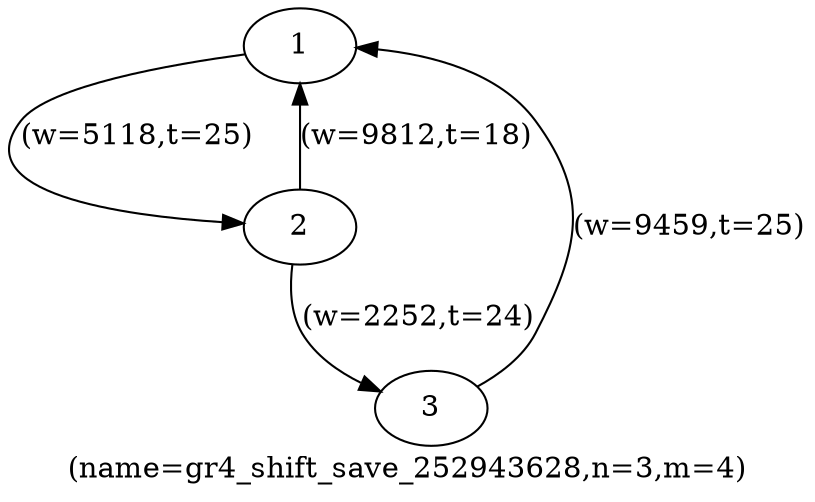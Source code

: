 digraph gr4_shift_save_252943628 {
label="(name=gr4_shift_save_252943628,n=3,m=4)";
	1 -> 2 [label="(w=5118,t=25)"];
	2 -> 1 [label="(w=9812,t=18)"];
	2 -> 3 [label="(w=2252,t=24)"];
	3 -> 1 [label="(w=9459,t=25)"];
1 [label="1"];
3 [label="3"];
2 [label="2"];
}
